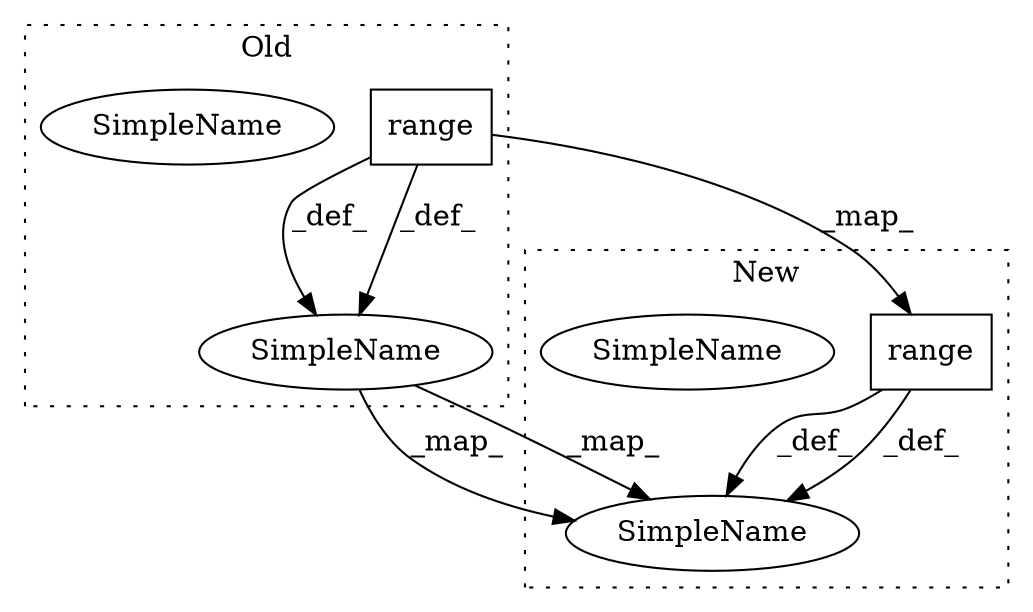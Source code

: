 digraph G {
subgraph cluster0 {
1 [label="range" a="32" s="66443,66450" l="6,1" shape="box"];
3 [label="SimpleName" a="42" s="66903" l="9" shape="ellipse"];
6 [label="SimpleName" a="42" s="66903" l="9" shape="ellipse"];
label = "Old";
style="dotted";
}
subgraph cluster1 {
2 [label="range" a="32" s="66828,66835" l="6,1" shape="box"];
4 [label="SimpleName" a="42" s="67280" l="9" shape="ellipse"];
5 [label="SimpleName" a="42" s="67280" l="9" shape="ellipse"];
label = "New";
style="dotted";
}
1 -> 2 [label="_map_"];
1 -> 6 [label="_def_"];
1 -> 6 [label="_def_"];
2 -> 5 [label="_def_"];
2 -> 5 [label="_def_"];
6 -> 5 [label="_map_"];
6 -> 5 [label="_map_"];
}